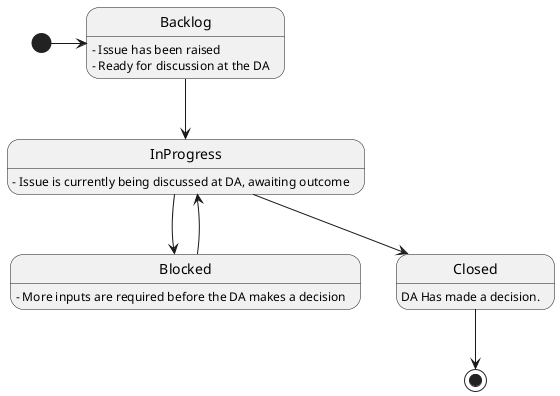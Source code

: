 @startuml decision_making

[*] -> Backlog
Backlog --> InProgress
InProgress --> Blocked
Blocked --> InProgress
InProgress --> Closed
Closed --> [*]


Backlog: - Issue has been raised
Backlog: - Ready for discussion at the DA

InProgress: - Issue is currently being discussed at DA, awaiting outcome

Blocked: - More inputs are required before the DA makes a decision

Closed: DA Has made a decision. 

@enduml
 